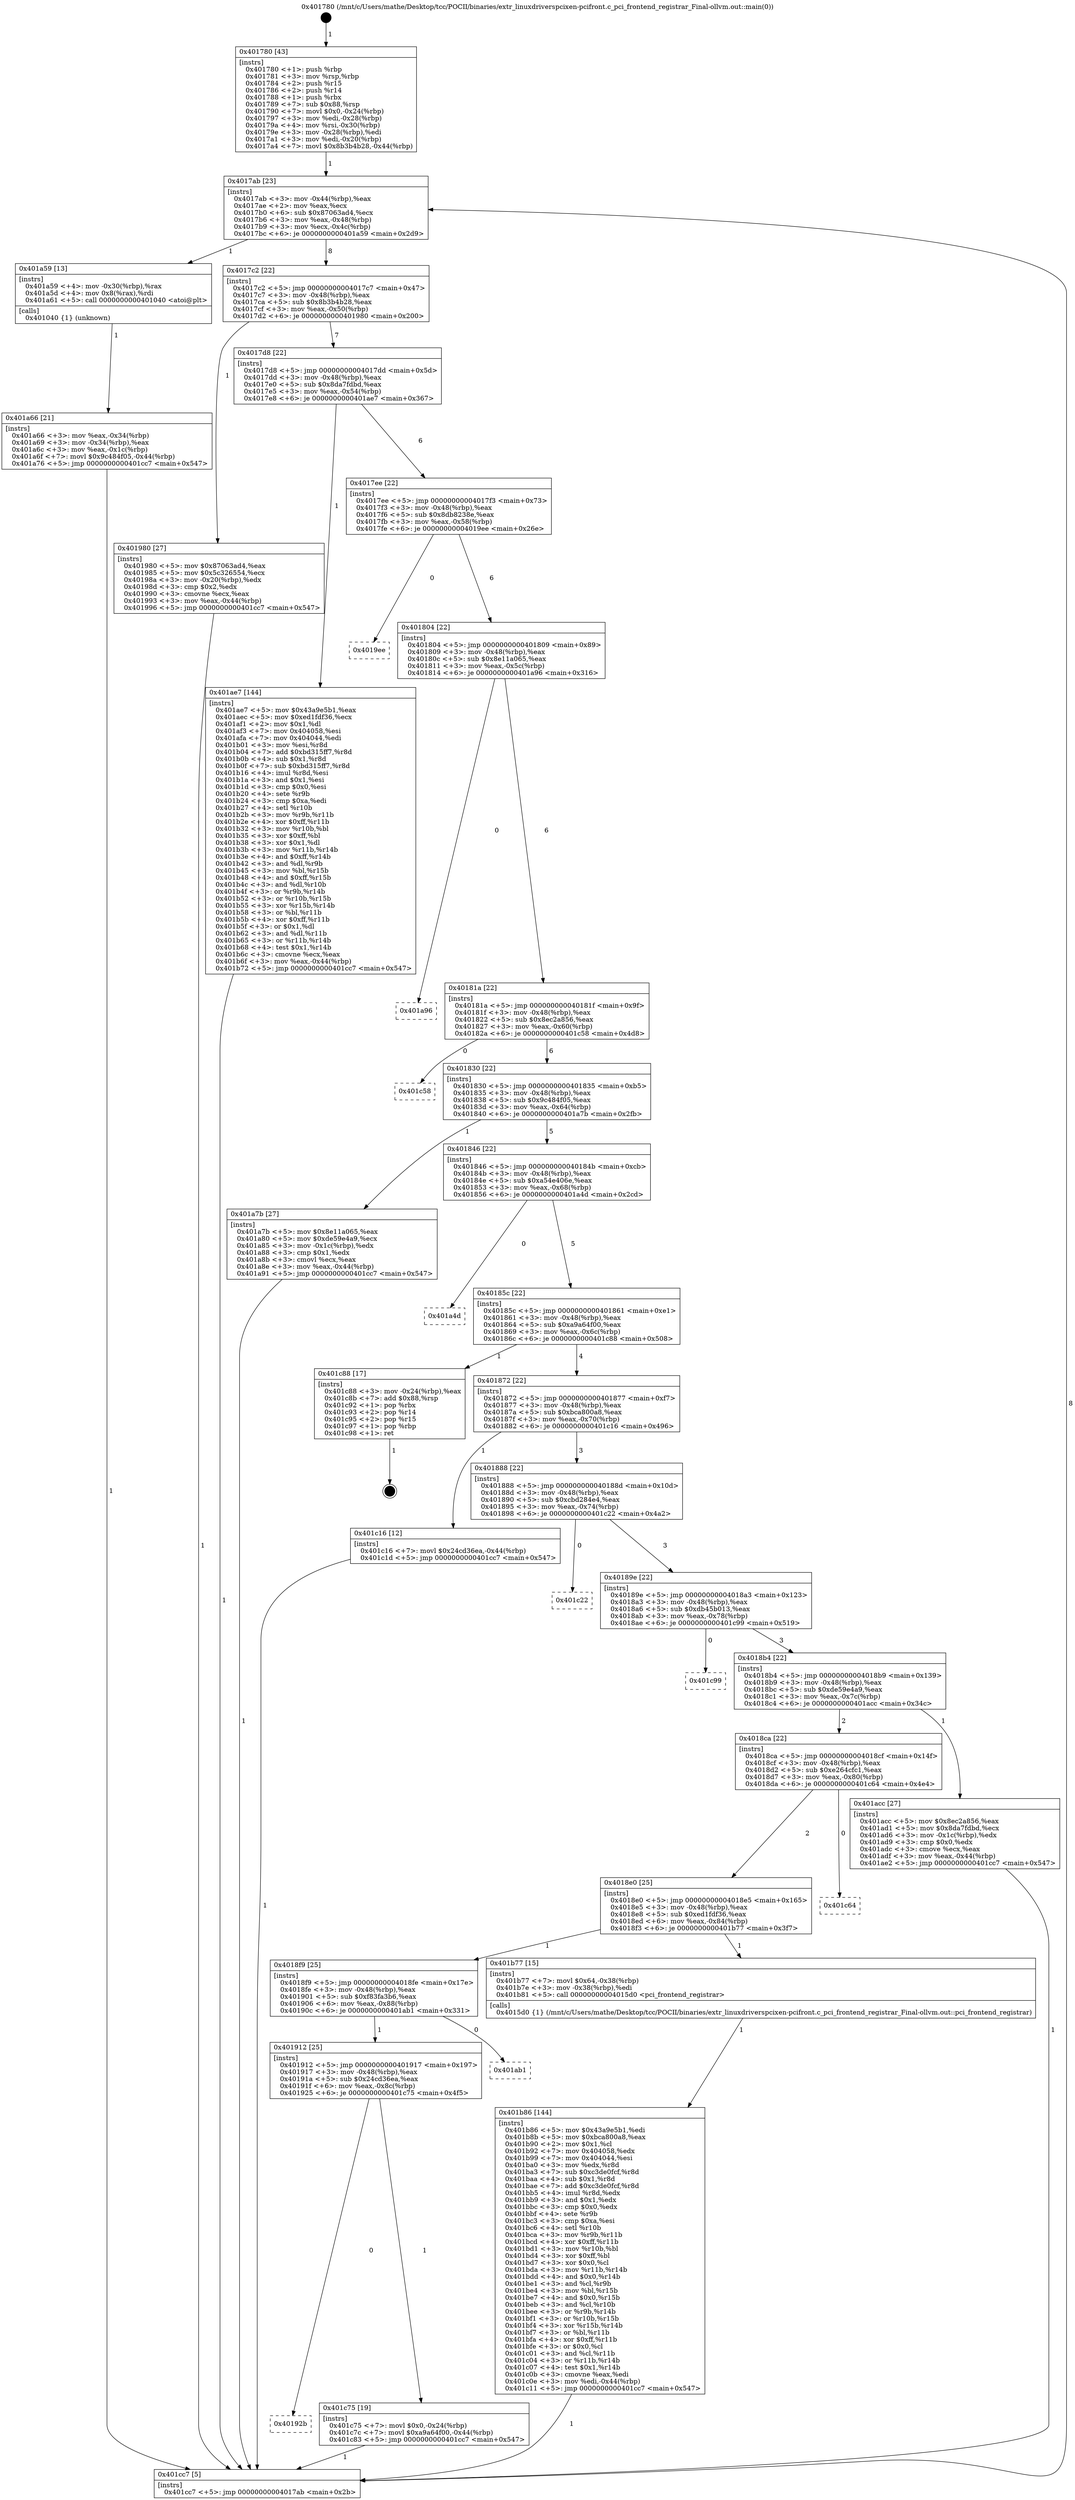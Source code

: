 digraph "0x401780" {
  label = "0x401780 (/mnt/c/Users/mathe/Desktop/tcc/POCII/binaries/extr_linuxdriverspcixen-pcifront.c_pci_frontend_registrar_Final-ollvm.out::main(0))"
  labelloc = "t"
  node[shape=record]

  Entry [label="",width=0.3,height=0.3,shape=circle,fillcolor=black,style=filled]
  "0x4017ab" [label="{
     0x4017ab [23]\l
     | [instrs]\l
     &nbsp;&nbsp;0x4017ab \<+3\>: mov -0x44(%rbp),%eax\l
     &nbsp;&nbsp;0x4017ae \<+2\>: mov %eax,%ecx\l
     &nbsp;&nbsp;0x4017b0 \<+6\>: sub $0x87063ad4,%ecx\l
     &nbsp;&nbsp;0x4017b6 \<+3\>: mov %eax,-0x48(%rbp)\l
     &nbsp;&nbsp;0x4017b9 \<+3\>: mov %ecx,-0x4c(%rbp)\l
     &nbsp;&nbsp;0x4017bc \<+6\>: je 0000000000401a59 \<main+0x2d9\>\l
  }"]
  "0x401a59" [label="{
     0x401a59 [13]\l
     | [instrs]\l
     &nbsp;&nbsp;0x401a59 \<+4\>: mov -0x30(%rbp),%rax\l
     &nbsp;&nbsp;0x401a5d \<+4\>: mov 0x8(%rax),%rdi\l
     &nbsp;&nbsp;0x401a61 \<+5\>: call 0000000000401040 \<atoi@plt\>\l
     | [calls]\l
     &nbsp;&nbsp;0x401040 \{1\} (unknown)\l
  }"]
  "0x4017c2" [label="{
     0x4017c2 [22]\l
     | [instrs]\l
     &nbsp;&nbsp;0x4017c2 \<+5\>: jmp 00000000004017c7 \<main+0x47\>\l
     &nbsp;&nbsp;0x4017c7 \<+3\>: mov -0x48(%rbp),%eax\l
     &nbsp;&nbsp;0x4017ca \<+5\>: sub $0x8b3b4b28,%eax\l
     &nbsp;&nbsp;0x4017cf \<+3\>: mov %eax,-0x50(%rbp)\l
     &nbsp;&nbsp;0x4017d2 \<+6\>: je 0000000000401980 \<main+0x200\>\l
  }"]
  Exit [label="",width=0.3,height=0.3,shape=circle,fillcolor=black,style=filled,peripheries=2]
  "0x401980" [label="{
     0x401980 [27]\l
     | [instrs]\l
     &nbsp;&nbsp;0x401980 \<+5\>: mov $0x87063ad4,%eax\l
     &nbsp;&nbsp;0x401985 \<+5\>: mov $0x5c326554,%ecx\l
     &nbsp;&nbsp;0x40198a \<+3\>: mov -0x20(%rbp),%edx\l
     &nbsp;&nbsp;0x40198d \<+3\>: cmp $0x2,%edx\l
     &nbsp;&nbsp;0x401990 \<+3\>: cmovne %ecx,%eax\l
     &nbsp;&nbsp;0x401993 \<+3\>: mov %eax,-0x44(%rbp)\l
     &nbsp;&nbsp;0x401996 \<+5\>: jmp 0000000000401cc7 \<main+0x547\>\l
  }"]
  "0x4017d8" [label="{
     0x4017d8 [22]\l
     | [instrs]\l
     &nbsp;&nbsp;0x4017d8 \<+5\>: jmp 00000000004017dd \<main+0x5d\>\l
     &nbsp;&nbsp;0x4017dd \<+3\>: mov -0x48(%rbp),%eax\l
     &nbsp;&nbsp;0x4017e0 \<+5\>: sub $0x8da7fdbd,%eax\l
     &nbsp;&nbsp;0x4017e5 \<+3\>: mov %eax,-0x54(%rbp)\l
     &nbsp;&nbsp;0x4017e8 \<+6\>: je 0000000000401ae7 \<main+0x367\>\l
  }"]
  "0x401cc7" [label="{
     0x401cc7 [5]\l
     | [instrs]\l
     &nbsp;&nbsp;0x401cc7 \<+5\>: jmp 00000000004017ab \<main+0x2b\>\l
  }"]
  "0x401780" [label="{
     0x401780 [43]\l
     | [instrs]\l
     &nbsp;&nbsp;0x401780 \<+1\>: push %rbp\l
     &nbsp;&nbsp;0x401781 \<+3\>: mov %rsp,%rbp\l
     &nbsp;&nbsp;0x401784 \<+2\>: push %r15\l
     &nbsp;&nbsp;0x401786 \<+2\>: push %r14\l
     &nbsp;&nbsp;0x401788 \<+1\>: push %rbx\l
     &nbsp;&nbsp;0x401789 \<+7\>: sub $0x88,%rsp\l
     &nbsp;&nbsp;0x401790 \<+7\>: movl $0x0,-0x24(%rbp)\l
     &nbsp;&nbsp;0x401797 \<+3\>: mov %edi,-0x28(%rbp)\l
     &nbsp;&nbsp;0x40179a \<+4\>: mov %rsi,-0x30(%rbp)\l
     &nbsp;&nbsp;0x40179e \<+3\>: mov -0x28(%rbp),%edi\l
     &nbsp;&nbsp;0x4017a1 \<+3\>: mov %edi,-0x20(%rbp)\l
     &nbsp;&nbsp;0x4017a4 \<+7\>: movl $0x8b3b4b28,-0x44(%rbp)\l
  }"]
  "0x401a66" [label="{
     0x401a66 [21]\l
     | [instrs]\l
     &nbsp;&nbsp;0x401a66 \<+3\>: mov %eax,-0x34(%rbp)\l
     &nbsp;&nbsp;0x401a69 \<+3\>: mov -0x34(%rbp),%eax\l
     &nbsp;&nbsp;0x401a6c \<+3\>: mov %eax,-0x1c(%rbp)\l
     &nbsp;&nbsp;0x401a6f \<+7\>: movl $0x9c484f05,-0x44(%rbp)\l
     &nbsp;&nbsp;0x401a76 \<+5\>: jmp 0000000000401cc7 \<main+0x547\>\l
  }"]
  "0x40192b" [label="{
     0x40192b\l
  }", style=dashed]
  "0x401ae7" [label="{
     0x401ae7 [144]\l
     | [instrs]\l
     &nbsp;&nbsp;0x401ae7 \<+5\>: mov $0x43a9e5b1,%eax\l
     &nbsp;&nbsp;0x401aec \<+5\>: mov $0xed1fdf36,%ecx\l
     &nbsp;&nbsp;0x401af1 \<+2\>: mov $0x1,%dl\l
     &nbsp;&nbsp;0x401af3 \<+7\>: mov 0x404058,%esi\l
     &nbsp;&nbsp;0x401afa \<+7\>: mov 0x404044,%edi\l
     &nbsp;&nbsp;0x401b01 \<+3\>: mov %esi,%r8d\l
     &nbsp;&nbsp;0x401b04 \<+7\>: add $0xbd315ff7,%r8d\l
     &nbsp;&nbsp;0x401b0b \<+4\>: sub $0x1,%r8d\l
     &nbsp;&nbsp;0x401b0f \<+7\>: sub $0xbd315ff7,%r8d\l
     &nbsp;&nbsp;0x401b16 \<+4\>: imul %r8d,%esi\l
     &nbsp;&nbsp;0x401b1a \<+3\>: and $0x1,%esi\l
     &nbsp;&nbsp;0x401b1d \<+3\>: cmp $0x0,%esi\l
     &nbsp;&nbsp;0x401b20 \<+4\>: sete %r9b\l
     &nbsp;&nbsp;0x401b24 \<+3\>: cmp $0xa,%edi\l
     &nbsp;&nbsp;0x401b27 \<+4\>: setl %r10b\l
     &nbsp;&nbsp;0x401b2b \<+3\>: mov %r9b,%r11b\l
     &nbsp;&nbsp;0x401b2e \<+4\>: xor $0xff,%r11b\l
     &nbsp;&nbsp;0x401b32 \<+3\>: mov %r10b,%bl\l
     &nbsp;&nbsp;0x401b35 \<+3\>: xor $0xff,%bl\l
     &nbsp;&nbsp;0x401b38 \<+3\>: xor $0x1,%dl\l
     &nbsp;&nbsp;0x401b3b \<+3\>: mov %r11b,%r14b\l
     &nbsp;&nbsp;0x401b3e \<+4\>: and $0xff,%r14b\l
     &nbsp;&nbsp;0x401b42 \<+3\>: and %dl,%r9b\l
     &nbsp;&nbsp;0x401b45 \<+3\>: mov %bl,%r15b\l
     &nbsp;&nbsp;0x401b48 \<+4\>: and $0xff,%r15b\l
     &nbsp;&nbsp;0x401b4c \<+3\>: and %dl,%r10b\l
     &nbsp;&nbsp;0x401b4f \<+3\>: or %r9b,%r14b\l
     &nbsp;&nbsp;0x401b52 \<+3\>: or %r10b,%r15b\l
     &nbsp;&nbsp;0x401b55 \<+3\>: xor %r15b,%r14b\l
     &nbsp;&nbsp;0x401b58 \<+3\>: or %bl,%r11b\l
     &nbsp;&nbsp;0x401b5b \<+4\>: xor $0xff,%r11b\l
     &nbsp;&nbsp;0x401b5f \<+3\>: or $0x1,%dl\l
     &nbsp;&nbsp;0x401b62 \<+3\>: and %dl,%r11b\l
     &nbsp;&nbsp;0x401b65 \<+3\>: or %r11b,%r14b\l
     &nbsp;&nbsp;0x401b68 \<+4\>: test $0x1,%r14b\l
     &nbsp;&nbsp;0x401b6c \<+3\>: cmovne %ecx,%eax\l
     &nbsp;&nbsp;0x401b6f \<+3\>: mov %eax,-0x44(%rbp)\l
     &nbsp;&nbsp;0x401b72 \<+5\>: jmp 0000000000401cc7 \<main+0x547\>\l
  }"]
  "0x4017ee" [label="{
     0x4017ee [22]\l
     | [instrs]\l
     &nbsp;&nbsp;0x4017ee \<+5\>: jmp 00000000004017f3 \<main+0x73\>\l
     &nbsp;&nbsp;0x4017f3 \<+3\>: mov -0x48(%rbp),%eax\l
     &nbsp;&nbsp;0x4017f6 \<+5\>: sub $0x8db8238e,%eax\l
     &nbsp;&nbsp;0x4017fb \<+3\>: mov %eax,-0x58(%rbp)\l
     &nbsp;&nbsp;0x4017fe \<+6\>: je 00000000004019ee \<main+0x26e\>\l
  }"]
  "0x401c75" [label="{
     0x401c75 [19]\l
     | [instrs]\l
     &nbsp;&nbsp;0x401c75 \<+7\>: movl $0x0,-0x24(%rbp)\l
     &nbsp;&nbsp;0x401c7c \<+7\>: movl $0xa9a64f00,-0x44(%rbp)\l
     &nbsp;&nbsp;0x401c83 \<+5\>: jmp 0000000000401cc7 \<main+0x547\>\l
  }"]
  "0x4019ee" [label="{
     0x4019ee\l
  }", style=dashed]
  "0x401804" [label="{
     0x401804 [22]\l
     | [instrs]\l
     &nbsp;&nbsp;0x401804 \<+5\>: jmp 0000000000401809 \<main+0x89\>\l
     &nbsp;&nbsp;0x401809 \<+3\>: mov -0x48(%rbp),%eax\l
     &nbsp;&nbsp;0x40180c \<+5\>: sub $0x8e11a065,%eax\l
     &nbsp;&nbsp;0x401811 \<+3\>: mov %eax,-0x5c(%rbp)\l
     &nbsp;&nbsp;0x401814 \<+6\>: je 0000000000401a96 \<main+0x316\>\l
  }"]
  "0x401912" [label="{
     0x401912 [25]\l
     | [instrs]\l
     &nbsp;&nbsp;0x401912 \<+5\>: jmp 0000000000401917 \<main+0x197\>\l
     &nbsp;&nbsp;0x401917 \<+3\>: mov -0x48(%rbp),%eax\l
     &nbsp;&nbsp;0x40191a \<+5\>: sub $0x24cd36ea,%eax\l
     &nbsp;&nbsp;0x40191f \<+6\>: mov %eax,-0x8c(%rbp)\l
     &nbsp;&nbsp;0x401925 \<+6\>: je 0000000000401c75 \<main+0x4f5\>\l
  }"]
  "0x401a96" [label="{
     0x401a96\l
  }", style=dashed]
  "0x40181a" [label="{
     0x40181a [22]\l
     | [instrs]\l
     &nbsp;&nbsp;0x40181a \<+5\>: jmp 000000000040181f \<main+0x9f\>\l
     &nbsp;&nbsp;0x40181f \<+3\>: mov -0x48(%rbp),%eax\l
     &nbsp;&nbsp;0x401822 \<+5\>: sub $0x8ec2a856,%eax\l
     &nbsp;&nbsp;0x401827 \<+3\>: mov %eax,-0x60(%rbp)\l
     &nbsp;&nbsp;0x40182a \<+6\>: je 0000000000401c58 \<main+0x4d8\>\l
  }"]
  "0x401ab1" [label="{
     0x401ab1\l
  }", style=dashed]
  "0x401c58" [label="{
     0x401c58\l
  }", style=dashed]
  "0x401830" [label="{
     0x401830 [22]\l
     | [instrs]\l
     &nbsp;&nbsp;0x401830 \<+5\>: jmp 0000000000401835 \<main+0xb5\>\l
     &nbsp;&nbsp;0x401835 \<+3\>: mov -0x48(%rbp),%eax\l
     &nbsp;&nbsp;0x401838 \<+5\>: sub $0x9c484f05,%eax\l
     &nbsp;&nbsp;0x40183d \<+3\>: mov %eax,-0x64(%rbp)\l
     &nbsp;&nbsp;0x401840 \<+6\>: je 0000000000401a7b \<main+0x2fb\>\l
  }"]
  "0x401b86" [label="{
     0x401b86 [144]\l
     | [instrs]\l
     &nbsp;&nbsp;0x401b86 \<+5\>: mov $0x43a9e5b1,%edi\l
     &nbsp;&nbsp;0x401b8b \<+5\>: mov $0xbca800a8,%eax\l
     &nbsp;&nbsp;0x401b90 \<+2\>: mov $0x1,%cl\l
     &nbsp;&nbsp;0x401b92 \<+7\>: mov 0x404058,%edx\l
     &nbsp;&nbsp;0x401b99 \<+7\>: mov 0x404044,%esi\l
     &nbsp;&nbsp;0x401ba0 \<+3\>: mov %edx,%r8d\l
     &nbsp;&nbsp;0x401ba3 \<+7\>: sub $0xc3de0fcf,%r8d\l
     &nbsp;&nbsp;0x401baa \<+4\>: sub $0x1,%r8d\l
     &nbsp;&nbsp;0x401bae \<+7\>: add $0xc3de0fcf,%r8d\l
     &nbsp;&nbsp;0x401bb5 \<+4\>: imul %r8d,%edx\l
     &nbsp;&nbsp;0x401bb9 \<+3\>: and $0x1,%edx\l
     &nbsp;&nbsp;0x401bbc \<+3\>: cmp $0x0,%edx\l
     &nbsp;&nbsp;0x401bbf \<+4\>: sete %r9b\l
     &nbsp;&nbsp;0x401bc3 \<+3\>: cmp $0xa,%esi\l
     &nbsp;&nbsp;0x401bc6 \<+4\>: setl %r10b\l
     &nbsp;&nbsp;0x401bca \<+3\>: mov %r9b,%r11b\l
     &nbsp;&nbsp;0x401bcd \<+4\>: xor $0xff,%r11b\l
     &nbsp;&nbsp;0x401bd1 \<+3\>: mov %r10b,%bl\l
     &nbsp;&nbsp;0x401bd4 \<+3\>: xor $0xff,%bl\l
     &nbsp;&nbsp;0x401bd7 \<+3\>: xor $0x0,%cl\l
     &nbsp;&nbsp;0x401bda \<+3\>: mov %r11b,%r14b\l
     &nbsp;&nbsp;0x401bdd \<+4\>: and $0x0,%r14b\l
     &nbsp;&nbsp;0x401be1 \<+3\>: and %cl,%r9b\l
     &nbsp;&nbsp;0x401be4 \<+3\>: mov %bl,%r15b\l
     &nbsp;&nbsp;0x401be7 \<+4\>: and $0x0,%r15b\l
     &nbsp;&nbsp;0x401beb \<+3\>: and %cl,%r10b\l
     &nbsp;&nbsp;0x401bee \<+3\>: or %r9b,%r14b\l
     &nbsp;&nbsp;0x401bf1 \<+3\>: or %r10b,%r15b\l
     &nbsp;&nbsp;0x401bf4 \<+3\>: xor %r15b,%r14b\l
     &nbsp;&nbsp;0x401bf7 \<+3\>: or %bl,%r11b\l
     &nbsp;&nbsp;0x401bfa \<+4\>: xor $0xff,%r11b\l
     &nbsp;&nbsp;0x401bfe \<+3\>: or $0x0,%cl\l
     &nbsp;&nbsp;0x401c01 \<+3\>: and %cl,%r11b\l
     &nbsp;&nbsp;0x401c04 \<+3\>: or %r11b,%r14b\l
     &nbsp;&nbsp;0x401c07 \<+4\>: test $0x1,%r14b\l
     &nbsp;&nbsp;0x401c0b \<+3\>: cmovne %eax,%edi\l
     &nbsp;&nbsp;0x401c0e \<+3\>: mov %edi,-0x44(%rbp)\l
     &nbsp;&nbsp;0x401c11 \<+5\>: jmp 0000000000401cc7 \<main+0x547\>\l
  }"]
  "0x401a7b" [label="{
     0x401a7b [27]\l
     | [instrs]\l
     &nbsp;&nbsp;0x401a7b \<+5\>: mov $0x8e11a065,%eax\l
     &nbsp;&nbsp;0x401a80 \<+5\>: mov $0xde59e4a9,%ecx\l
     &nbsp;&nbsp;0x401a85 \<+3\>: mov -0x1c(%rbp),%edx\l
     &nbsp;&nbsp;0x401a88 \<+3\>: cmp $0x1,%edx\l
     &nbsp;&nbsp;0x401a8b \<+3\>: cmovl %ecx,%eax\l
     &nbsp;&nbsp;0x401a8e \<+3\>: mov %eax,-0x44(%rbp)\l
     &nbsp;&nbsp;0x401a91 \<+5\>: jmp 0000000000401cc7 \<main+0x547\>\l
  }"]
  "0x401846" [label="{
     0x401846 [22]\l
     | [instrs]\l
     &nbsp;&nbsp;0x401846 \<+5\>: jmp 000000000040184b \<main+0xcb\>\l
     &nbsp;&nbsp;0x40184b \<+3\>: mov -0x48(%rbp),%eax\l
     &nbsp;&nbsp;0x40184e \<+5\>: sub $0xa54e406e,%eax\l
     &nbsp;&nbsp;0x401853 \<+3\>: mov %eax,-0x68(%rbp)\l
     &nbsp;&nbsp;0x401856 \<+6\>: je 0000000000401a4d \<main+0x2cd\>\l
  }"]
  "0x4018f9" [label="{
     0x4018f9 [25]\l
     | [instrs]\l
     &nbsp;&nbsp;0x4018f9 \<+5\>: jmp 00000000004018fe \<main+0x17e\>\l
     &nbsp;&nbsp;0x4018fe \<+3\>: mov -0x48(%rbp),%eax\l
     &nbsp;&nbsp;0x401901 \<+5\>: sub $0xf83fa3b6,%eax\l
     &nbsp;&nbsp;0x401906 \<+6\>: mov %eax,-0x88(%rbp)\l
     &nbsp;&nbsp;0x40190c \<+6\>: je 0000000000401ab1 \<main+0x331\>\l
  }"]
  "0x401a4d" [label="{
     0x401a4d\l
  }", style=dashed]
  "0x40185c" [label="{
     0x40185c [22]\l
     | [instrs]\l
     &nbsp;&nbsp;0x40185c \<+5\>: jmp 0000000000401861 \<main+0xe1\>\l
     &nbsp;&nbsp;0x401861 \<+3\>: mov -0x48(%rbp),%eax\l
     &nbsp;&nbsp;0x401864 \<+5\>: sub $0xa9a64f00,%eax\l
     &nbsp;&nbsp;0x401869 \<+3\>: mov %eax,-0x6c(%rbp)\l
     &nbsp;&nbsp;0x40186c \<+6\>: je 0000000000401c88 \<main+0x508\>\l
  }"]
  "0x401b77" [label="{
     0x401b77 [15]\l
     | [instrs]\l
     &nbsp;&nbsp;0x401b77 \<+7\>: movl $0x64,-0x38(%rbp)\l
     &nbsp;&nbsp;0x401b7e \<+3\>: mov -0x38(%rbp),%edi\l
     &nbsp;&nbsp;0x401b81 \<+5\>: call 00000000004015d0 \<pci_frontend_registrar\>\l
     | [calls]\l
     &nbsp;&nbsp;0x4015d0 \{1\} (/mnt/c/Users/mathe/Desktop/tcc/POCII/binaries/extr_linuxdriverspcixen-pcifront.c_pci_frontend_registrar_Final-ollvm.out::pci_frontend_registrar)\l
  }"]
  "0x401c88" [label="{
     0x401c88 [17]\l
     | [instrs]\l
     &nbsp;&nbsp;0x401c88 \<+3\>: mov -0x24(%rbp),%eax\l
     &nbsp;&nbsp;0x401c8b \<+7\>: add $0x88,%rsp\l
     &nbsp;&nbsp;0x401c92 \<+1\>: pop %rbx\l
     &nbsp;&nbsp;0x401c93 \<+2\>: pop %r14\l
     &nbsp;&nbsp;0x401c95 \<+2\>: pop %r15\l
     &nbsp;&nbsp;0x401c97 \<+1\>: pop %rbp\l
     &nbsp;&nbsp;0x401c98 \<+1\>: ret\l
  }"]
  "0x401872" [label="{
     0x401872 [22]\l
     | [instrs]\l
     &nbsp;&nbsp;0x401872 \<+5\>: jmp 0000000000401877 \<main+0xf7\>\l
     &nbsp;&nbsp;0x401877 \<+3\>: mov -0x48(%rbp),%eax\l
     &nbsp;&nbsp;0x40187a \<+5\>: sub $0xbca800a8,%eax\l
     &nbsp;&nbsp;0x40187f \<+3\>: mov %eax,-0x70(%rbp)\l
     &nbsp;&nbsp;0x401882 \<+6\>: je 0000000000401c16 \<main+0x496\>\l
  }"]
  "0x4018e0" [label="{
     0x4018e0 [25]\l
     | [instrs]\l
     &nbsp;&nbsp;0x4018e0 \<+5\>: jmp 00000000004018e5 \<main+0x165\>\l
     &nbsp;&nbsp;0x4018e5 \<+3\>: mov -0x48(%rbp),%eax\l
     &nbsp;&nbsp;0x4018e8 \<+5\>: sub $0xed1fdf36,%eax\l
     &nbsp;&nbsp;0x4018ed \<+6\>: mov %eax,-0x84(%rbp)\l
     &nbsp;&nbsp;0x4018f3 \<+6\>: je 0000000000401b77 \<main+0x3f7\>\l
  }"]
  "0x401c16" [label="{
     0x401c16 [12]\l
     | [instrs]\l
     &nbsp;&nbsp;0x401c16 \<+7\>: movl $0x24cd36ea,-0x44(%rbp)\l
     &nbsp;&nbsp;0x401c1d \<+5\>: jmp 0000000000401cc7 \<main+0x547\>\l
  }"]
  "0x401888" [label="{
     0x401888 [22]\l
     | [instrs]\l
     &nbsp;&nbsp;0x401888 \<+5\>: jmp 000000000040188d \<main+0x10d\>\l
     &nbsp;&nbsp;0x40188d \<+3\>: mov -0x48(%rbp),%eax\l
     &nbsp;&nbsp;0x401890 \<+5\>: sub $0xcbd284e4,%eax\l
     &nbsp;&nbsp;0x401895 \<+3\>: mov %eax,-0x74(%rbp)\l
     &nbsp;&nbsp;0x401898 \<+6\>: je 0000000000401c22 \<main+0x4a2\>\l
  }"]
  "0x401c64" [label="{
     0x401c64\l
  }", style=dashed]
  "0x401c22" [label="{
     0x401c22\l
  }", style=dashed]
  "0x40189e" [label="{
     0x40189e [22]\l
     | [instrs]\l
     &nbsp;&nbsp;0x40189e \<+5\>: jmp 00000000004018a3 \<main+0x123\>\l
     &nbsp;&nbsp;0x4018a3 \<+3\>: mov -0x48(%rbp),%eax\l
     &nbsp;&nbsp;0x4018a6 \<+5\>: sub $0xdb45b013,%eax\l
     &nbsp;&nbsp;0x4018ab \<+3\>: mov %eax,-0x78(%rbp)\l
     &nbsp;&nbsp;0x4018ae \<+6\>: je 0000000000401c99 \<main+0x519\>\l
  }"]
  "0x4018ca" [label="{
     0x4018ca [22]\l
     | [instrs]\l
     &nbsp;&nbsp;0x4018ca \<+5\>: jmp 00000000004018cf \<main+0x14f\>\l
     &nbsp;&nbsp;0x4018cf \<+3\>: mov -0x48(%rbp),%eax\l
     &nbsp;&nbsp;0x4018d2 \<+5\>: sub $0xe264cfc1,%eax\l
     &nbsp;&nbsp;0x4018d7 \<+3\>: mov %eax,-0x80(%rbp)\l
     &nbsp;&nbsp;0x4018da \<+6\>: je 0000000000401c64 \<main+0x4e4\>\l
  }"]
  "0x401c99" [label="{
     0x401c99\l
  }", style=dashed]
  "0x4018b4" [label="{
     0x4018b4 [22]\l
     | [instrs]\l
     &nbsp;&nbsp;0x4018b4 \<+5\>: jmp 00000000004018b9 \<main+0x139\>\l
     &nbsp;&nbsp;0x4018b9 \<+3\>: mov -0x48(%rbp),%eax\l
     &nbsp;&nbsp;0x4018bc \<+5\>: sub $0xde59e4a9,%eax\l
     &nbsp;&nbsp;0x4018c1 \<+3\>: mov %eax,-0x7c(%rbp)\l
     &nbsp;&nbsp;0x4018c4 \<+6\>: je 0000000000401acc \<main+0x34c\>\l
  }"]
  "0x401acc" [label="{
     0x401acc [27]\l
     | [instrs]\l
     &nbsp;&nbsp;0x401acc \<+5\>: mov $0x8ec2a856,%eax\l
     &nbsp;&nbsp;0x401ad1 \<+5\>: mov $0x8da7fdbd,%ecx\l
     &nbsp;&nbsp;0x401ad6 \<+3\>: mov -0x1c(%rbp),%edx\l
     &nbsp;&nbsp;0x401ad9 \<+3\>: cmp $0x0,%edx\l
     &nbsp;&nbsp;0x401adc \<+3\>: cmove %ecx,%eax\l
     &nbsp;&nbsp;0x401adf \<+3\>: mov %eax,-0x44(%rbp)\l
     &nbsp;&nbsp;0x401ae2 \<+5\>: jmp 0000000000401cc7 \<main+0x547\>\l
  }"]
  Entry -> "0x401780" [label=" 1"]
  "0x4017ab" -> "0x401a59" [label=" 1"]
  "0x4017ab" -> "0x4017c2" [label=" 8"]
  "0x401c88" -> Exit [label=" 1"]
  "0x4017c2" -> "0x401980" [label=" 1"]
  "0x4017c2" -> "0x4017d8" [label=" 7"]
  "0x401980" -> "0x401cc7" [label=" 1"]
  "0x401780" -> "0x4017ab" [label=" 1"]
  "0x401cc7" -> "0x4017ab" [label=" 8"]
  "0x401a59" -> "0x401a66" [label=" 1"]
  "0x401a66" -> "0x401cc7" [label=" 1"]
  "0x401c75" -> "0x401cc7" [label=" 1"]
  "0x4017d8" -> "0x401ae7" [label=" 1"]
  "0x4017d8" -> "0x4017ee" [label=" 6"]
  "0x401912" -> "0x40192b" [label=" 0"]
  "0x4017ee" -> "0x4019ee" [label=" 0"]
  "0x4017ee" -> "0x401804" [label=" 6"]
  "0x401912" -> "0x401c75" [label=" 1"]
  "0x401804" -> "0x401a96" [label=" 0"]
  "0x401804" -> "0x40181a" [label=" 6"]
  "0x4018f9" -> "0x401912" [label=" 1"]
  "0x40181a" -> "0x401c58" [label=" 0"]
  "0x40181a" -> "0x401830" [label=" 6"]
  "0x4018f9" -> "0x401ab1" [label=" 0"]
  "0x401830" -> "0x401a7b" [label=" 1"]
  "0x401830" -> "0x401846" [label=" 5"]
  "0x401a7b" -> "0x401cc7" [label=" 1"]
  "0x401c16" -> "0x401cc7" [label=" 1"]
  "0x401846" -> "0x401a4d" [label=" 0"]
  "0x401846" -> "0x40185c" [label=" 5"]
  "0x401b86" -> "0x401cc7" [label=" 1"]
  "0x40185c" -> "0x401c88" [label=" 1"]
  "0x40185c" -> "0x401872" [label=" 4"]
  "0x401b77" -> "0x401b86" [label=" 1"]
  "0x401872" -> "0x401c16" [label=" 1"]
  "0x401872" -> "0x401888" [label=" 3"]
  "0x4018e0" -> "0x401b77" [label=" 1"]
  "0x401888" -> "0x401c22" [label=" 0"]
  "0x401888" -> "0x40189e" [label=" 3"]
  "0x4018e0" -> "0x4018f9" [label=" 1"]
  "0x40189e" -> "0x401c99" [label=" 0"]
  "0x40189e" -> "0x4018b4" [label=" 3"]
  "0x4018ca" -> "0x401c64" [label=" 0"]
  "0x4018b4" -> "0x401acc" [label=" 1"]
  "0x4018b4" -> "0x4018ca" [label=" 2"]
  "0x401acc" -> "0x401cc7" [label=" 1"]
  "0x401ae7" -> "0x401cc7" [label=" 1"]
  "0x4018ca" -> "0x4018e0" [label=" 2"]
}
